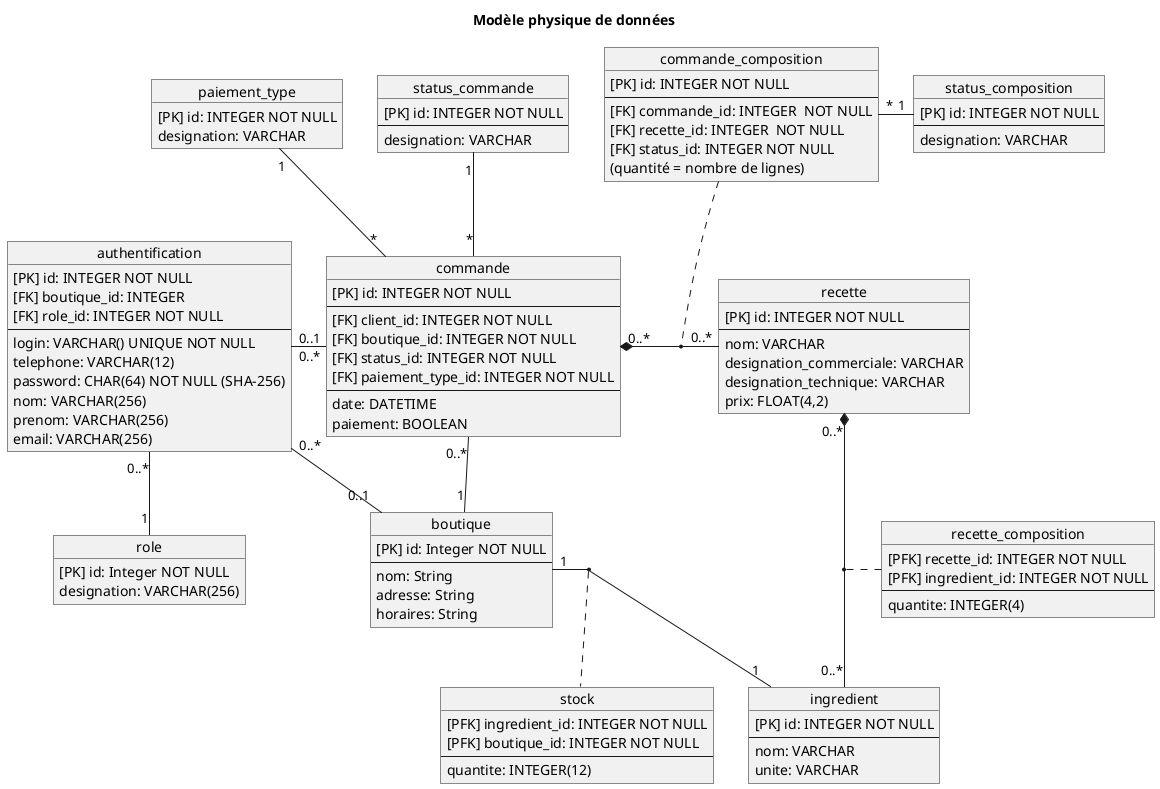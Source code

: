 @startuml 07_MPD
title Modèle physique de données

object commande{
    [PK] id: INTEGER NOT NULL
    ----
    [FK] client_id: INTEGER NOT NULL
    [FK] boutique_id: INTEGER NOT NULL
    [FK] status_id: INTEGER NOT NULL
    [FK] paiement_type_id: INTEGER NOT NULL
    ----
    date: DATETIME
    paiement: BOOLEAN
}

object paiement_type{
    [PK] id: INTEGER NOT NULL
    designation: VARCHAR
}

object status_commande{
    [PK] id: INTEGER NOT NULL
    ----
    designation: VARCHAR
}

object status_composition{
    [PK] id: INTEGER NOT NULL
    ----
    designation: VARCHAR
}

object commande_composition{
    [PK] id: INTEGER NOT NULL
    ----
    [FK] commande_id: INTEGER  NOT NULL
    [FK] recette_id: INTEGER  NOT NULL
    [FK] status_id: INTEGER NOT NULL
    (quantité = nombre de lignes)
}

object recette{
    [PK] id: INTEGER NOT NULL
    ----
    nom: VARCHAR
    designation_commerciale: VARCHAR
    designation_technique: VARCHAR
    prix: FLOAT(4,2)
}

object recette_composition{
    [PFK] recette_id: INTEGER NOT NULL
    [PFK] ingredient_id: INTEGER NOT NULL
    ----
    quantite: INTEGER(4)
}

object ingredient{
    [PK] id: INTEGER NOT NULL
    ----
    nom: VARCHAR
    unite: VARCHAR
}

object stock{
    [PFK] ingredient_id: INTEGER NOT NULL
    [PFK] boutique_id: INTEGER NOT NULL
    ----
    quantite: INTEGER(12)
    
}

object authentification{
    [PK] id: INTEGER NOT NULL
    [FK] boutique_id: INTEGER
    [FK] role_id: INTEGER NOT NULL
    ----
    login: VARCHAR() UNIQUE NOT NULL
    telephone: VARCHAR(12)
    password: CHAR(64) NOT NULL (SHA-256)
    nom: VARCHAR(256)
    prenom: VARCHAR(256)
    email: VARCHAR(256)
}

object role{
    [PK] id: Integer NOT NULL
    designation: VARCHAR(256)
}

object boutique{
    [PK] id: Integer NOT NULL
    ----
    nom: String
    adresse: String
    horaires: String
}

commande "0..*" *- "0..*" recette
commande_composition . (commande, recette)

recette "0..*" *-- "0..*" ingredient
(recette, ingredient) . recette_composition

authentification "0..1" - "0..*" commande
authentification "0..*" - "0..1" boutique
commande "0..*" -- "1" boutique

boutique "1" - "1" ingredient
(ingredient, boutique) . stock

status_commande "1" -- "*" commande
commande_composition "*" - "1" status_composition

authentification "0..*" -- "1" role

paiement_type "1" -- "*" commande

@enduml
